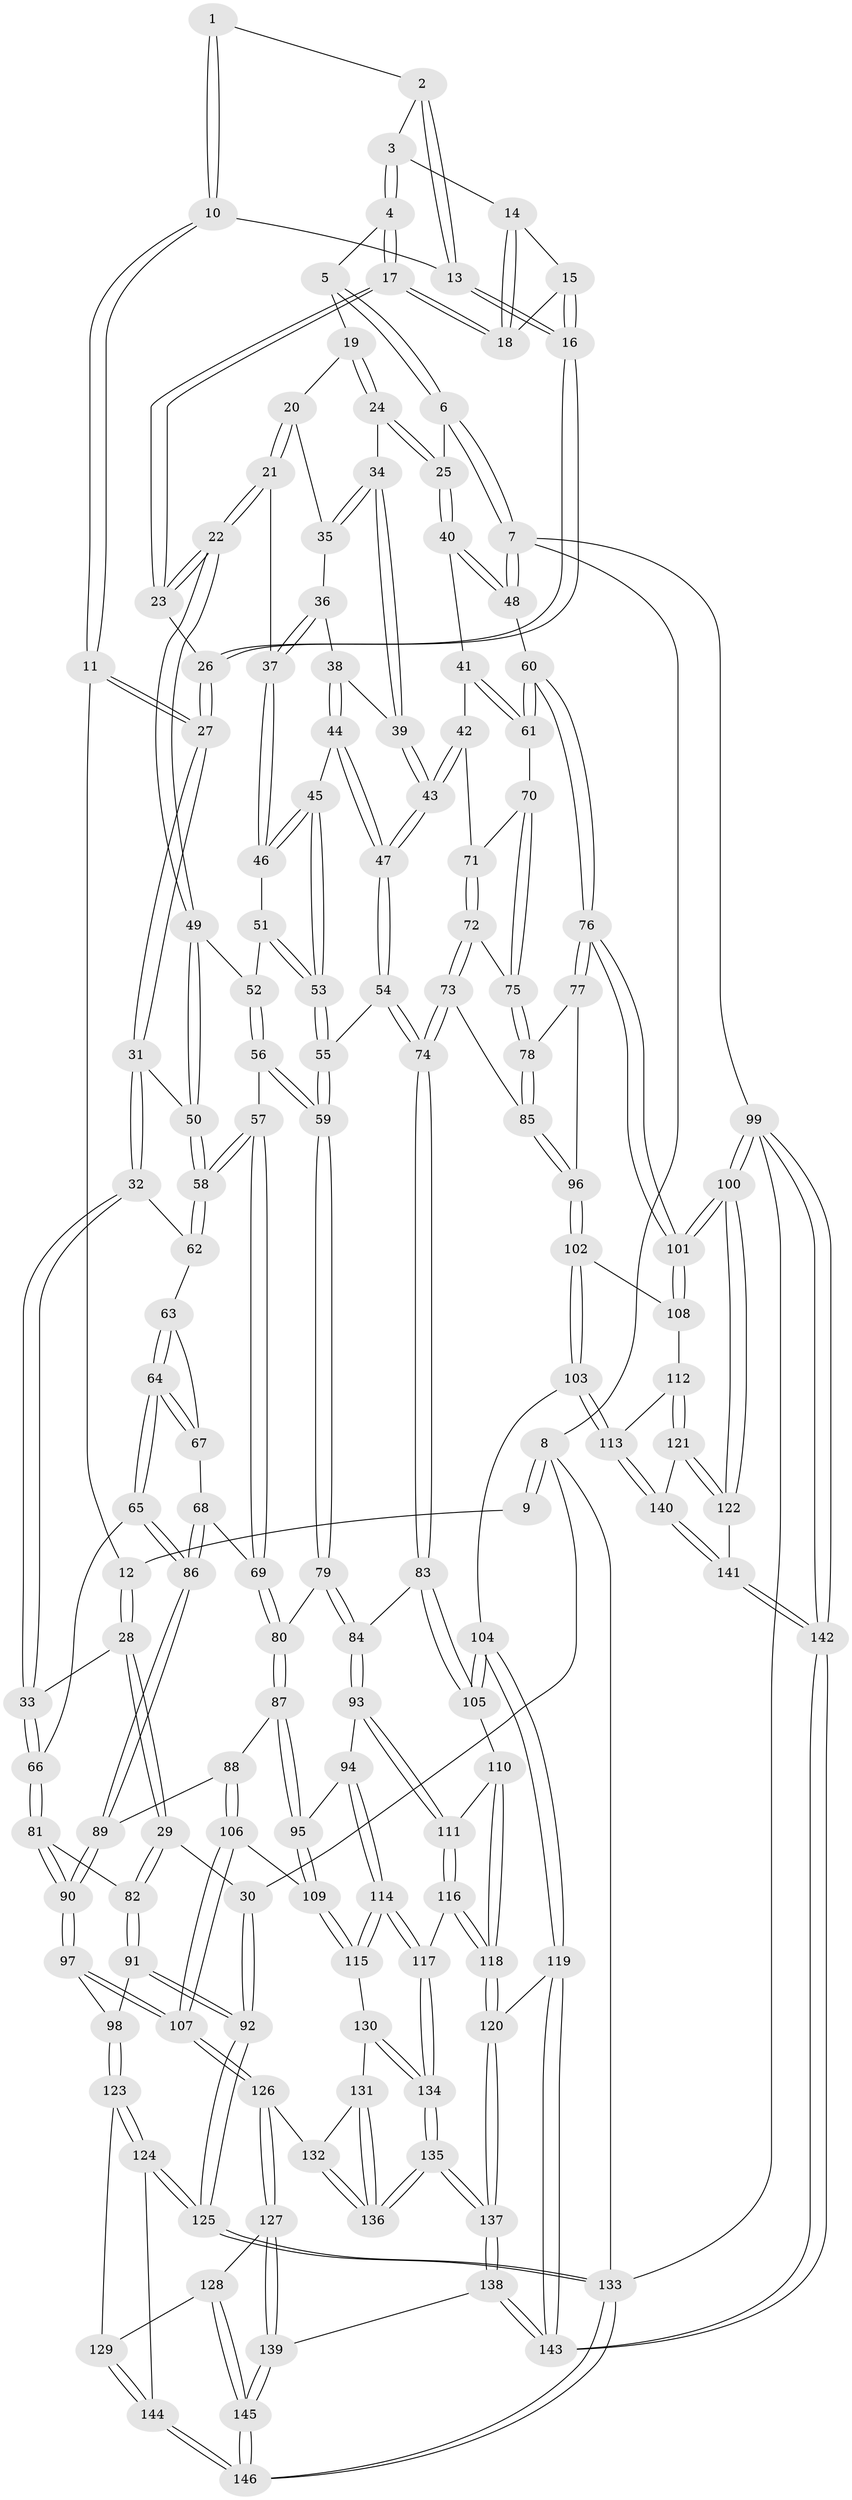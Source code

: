 // coarse degree distribution, {3: 0.17777777777777778, 5: 0.26666666666666666, 4: 0.4666666666666667, 6: 0.08888888888888889}
// Generated by graph-tools (version 1.1) at 2025/52/02/27/25 19:52:39]
// undirected, 146 vertices, 362 edges
graph export_dot {
graph [start="1"]
  node [color=gray90,style=filled];
  1 [pos="+0.21347423412535954+0"];
  2 [pos="+0.37010200798365794+0"];
  3 [pos="+0.4451748399507618+0"];
  4 [pos="+0.5852933535034915+0"];
  5 [pos="+0.637272863255622+0"];
  6 [pos="+1+0"];
  7 [pos="+1+0"];
  8 [pos="+0+0"];
  9 [pos="+0.18056292076877106+0"];
  10 [pos="+0.24019252403003435+0.08531758938161457"];
  11 [pos="+0.23891611036465346+0.08577449559707094"];
  12 [pos="+0.18946134445797025+0.09504461063126753"];
  13 [pos="+0.25977807672969155+0.0831198940028362"];
  14 [pos="+0.4295035705937594+0"];
  15 [pos="+0.3380238966014943+0.09047269567553487"];
  16 [pos="+0.31696255930041073+0.10280251976111297"];
  17 [pos="+0.4770847122647995+0.16737899814366394"];
  18 [pos="+0.4153940023987406+0.11441247735853287"];
  19 [pos="+0.6534390977969525+0"];
  20 [pos="+0.6157705558636147+0.15934604592942428"];
  21 [pos="+0.5130951797628559+0.21528140701520873"];
  22 [pos="+0.502828299957682+0.2178323523233012"];
  23 [pos="+0.48207630687083597+0.19503670236568518"];
  24 [pos="+0.7695629167410701+0.17313816501939178"];
  25 [pos="+0.8554237052401723+0.18475478574520318"];
  26 [pos="+0.32720223650907526+0.21270849050138793"];
  27 [pos="+0.2829232120359153+0.25866664362853287"];
  28 [pos="+0+0.24227389857184772"];
  29 [pos="+0+0.23248873271872733"];
  30 [pos="+0+0.20399986536188236"];
  31 [pos="+0.25174261227447353+0.2990649010171662"];
  32 [pos="+0.24926300924373218+0.30085745034799627"];
  33 [pos="+0.05537783463210886+0.2926051282304106"];
  34 [pos="+0.7584025905964653+0.17967738999234686"];
  35 [pos="+0.6410031539415397+0.17152013543766279"];
  36 [pos="+0.654093963654768+0.23601465525420628"];
  37 [pos="+0.6379972865079396+0.264281344121949"];
  38 [pos="+0.7167347680916647+0.2384487618272688"];
  39 [pos="+0.7299765482322537+0.22890378197623987"];
  40 [pos="+0.8863886605635165+0.233297183873908"];
  41 [pos="+0.8214050380836897+0.3420248465319542"];
  42 [pos="+0.778824163073613+0.37531140868389923"];
  43 [pos="+0.7676980328837072+0.3791087506161404"];
  44 [pos="+0.6714982127254053+0.30512534557765"];
  45 [pos="+0.6596703742233464+0.3009388148773604"];
  46 [pos="+0.6546783109200708+0.2972534514332888"];
  47 [pos="+0.7398366238504543+0.3963656325786392"];
  48 [pos="+1+0.3401001483234123"];
  49 [pos="+0.5002505450978174+0.25488670169192956"];
  50 [pos="+0.4450658967073149+0.3136506012731361"];
  51 [pos="+0.5911360918237005+0.31034644268000766"];
  52 [pos="+0.5170976918785118+0.27865553638712764"];
  53 [pos="+0.6106115787345291+0.3561637670466976"];
  54 [pos="+0.7325002219796052+0.408300228123165"];
  55 [pos="+0.6018912173039046+0.44388255822957906"];
  56 [pos="+0.5641261033272669+0.4423374868611919"];
  57 [pos="+0.4354631115597336+0.4150617127560245"];
  58 [pos="+0.4304888997617042+0.40097683287004476"];
  59 [pos="+0.58089244172187+0.4561577576385918"];
  60 [pos="+1+0.35731639933880405"];
  61 [pos="+0.9720303174569221+0.43692437881077734"];
  62 [pos="+0.28012598672030686+0.35035815954027394"];
  63 [pos="+0.2803414693728893+0.3513331594398719"];
  64 [pos="+0.22834385034682184+0.49996525593447605"];
  65 [pos="+0.1985573816202746+0.5261050589731899"];
  66 [pos="+0.16817209421718493+0.5182493946884017"];
  67 [pos="+0.31867641035432037+0.45371958299931725"];
  68 [pos="+0.3569191990661397+0.48570853784609486"];
  69 [pos="+0.39085845578581996+0.4850707383667709"];
  70 [pos="+0.9449094670851876+0.45611912823388256"];
  71 [pos="+0.8205504631556264+0.4110730071735916"];
  72 [pos="+0.8745208250329402+0.5002158281495309"];
  73 [pos="+0.8038250696128837+0.5877707266060496"];
  74 [pos="+0.788947574713851+0.5893840580032382"];
  75 [pos="+0.9441337181796889+0.45694748432548987"];
  76 [pos="+1+0.44698021111800745"];
  77 [pos="+1+0.5131477263651554"];
  78 [pos="+0.9397673221989468+0.5661805971848455"];
  79 [pos="+0.5753398789740964+0.499836584992977"];
  80 [pos="+0.44211355259336127+0.5561108236964024"];
  81 [pos="+0.11170579418160227+0.5921094012996136"];
  82 [pos="+0.07425616846251136+0.5968769632049835"];
  83 [pos="+0.7722840117667531+0.6042344277589313"];
  84 [pos="+0.6094199583704618+0.5726501868189717"];
  85 [pos="+0.8979969035073323+0.62333596827816"];
  86 [pos="+0.27854405237231367+0.5948572732057847"];
  87 [pos="+0.425868224363881+0.6335270972841774"];
  88 [pos="+0.3411858195216043+0.6366298365237163"];
  89 [pos="+0.2835386820103337+0.6096329604525218"];
  90 [pos="+0.18249797750726868+0.7323887900948651"];
  91 [pos="+0+0.657358520082066"];
  92 [pos="+0+0.6604902531657378"];
  93 [pos="+0.5607694768359887+0.6707063536045508"];
  94 [pos="+0.4659079530144317+0.6631064186540471"];
  95 [pos="+0.4342668803335039+0.6432218359522517"];
  96 [pos="+0.9177449560514415+0.6417541418034576"];
  97 [pos="+0.18143353315875524+0.7385504377206376"];
  98 [pos="+0.13332065753358963+0.7662128259222722"];
  99 [pos="+1+1"];
  100 [pos="+1+0.8857352028755462"];
  101 [pos="+1+0.6865896733232381"];
  102 [pos="+0.9276561253323264+0.6571062754244872"];
  103 [pos="+0.7889613584322107+0.8187887828700732"];
  104 [pos="+0.7815363106344442+0.8147947908300059"];
  105 [pos="+0.7427009625730888+0.738851289991183"];
  106 [pos="+0.3220794004117031+0.7884637084010306"];
  107 [pos="+0.2855448587852644+0.8076385126065149"];
  108 [pos="+0.9368243316386803+0.6649956410145023"];
  109 [pos="+0.36543447040699284+0.7865503484478362"];
  110 [pos="+0.6728835822074958+0.7355916859053377"];
  111 [pos="+0.5626401562019158+0.6740895263870555"];
  112 [pos="+0.9474556796352208+0.7915366681049035"];
  113 [pos="+0.7945097520368215+0.8232259295577468"];
  114 [pos="+0.45496251215275346+0.8173971027354149"];
  115 [pos="+0.4469334972685473+0.8163196166755439"];
  116 [pos="+0.5360537469810664+0.8319691749730191"];
  117 [pos="+0.45657078028893516+0.81854998366848"];
  118 [pos="+0.5570115578535001+0.8500706340892387"];
  119 [pos="+0.6578756908228337+0.8940534647581808"];
  120 [pos="+0.5701719187207428+0.8744560360660806"];
  121 [pos="+1+0.8553484700909815"];
  122 [pos="+1+0.8761600892102986"];
  123 [pos="+0.10454153581937899+0.8198532178126839"];
  124 [pos="+0+0.8414693731498951"];
  125 [pos="+0+0.8266940684384069"];
  126 [pos="+0.2852655591351672+0.8289510105518827"];
  127 [pos="+0.24324702393912107+0.9082793801418806"];
  128 [pos="+0.15529762652511284+0.8990422611111898"];
  129 [pos="+0.1150175634875705+0.8776900586635193"];
  130 [pos="+0.38603745765568825+0.8733769861953913"];
  131 [pos="+0.38110879186283175+0.8749369395461757"];
  132 [pos="+0.30723180563932195+0.8511688949788231"];
  133 [pos="+0+1"];
  134 [pos="+0.4227371544989382+0.9496570177639696"];
  135 [pos="+0.40815014256854354+1"];
  136 [pos="+0.36120946846999274+0.9341002927538239"];
  137 [pos="+0.42320829971793095+1"];
  138 [pos="+0.4223286434845681+1"];
  139 [pos="+0.3192456684563002+1"];
  140 [pos="+0.8434207544257042+0.9503345379773549"];
  141 [pos="+0.8376330653591677+1"];
  142 [pos="+0.7782611018011472+1"];
  143 [pos="+0.7439969691994843+1"];
  144 [pos="+0.07031154695605168+0.9469704582932894"];
  145 [pos="+0.21454769812329808+1"];
  146 [pos="+0.10340178185878571+1"];
  1 -- 2;
  1 -- 10;
  1 -- 10;
  2 -- 3;
  2 -- 13;
  2 -- 13;
  3 -- 4;
  3 -- 4;
  3 -- 14;
  4 -- 5;
  4 -- 17;
  4 -- 17;
  5 -- 6;
  5 -- 6;
  5 -- 19;
  6 -- 7;
  6 -- 7;
  6 -- 25;
  7 -- 8;
  7 -- 48;
  7 -- 48;
  7 -- 99;
  8 -- 9;
  8 -- 9;
  8 -- 30;
  8 -- 133;
  9 -- 12;
  10 -- 11;
  10 -- 11;
  10 -- 13;
  11 -- 12;
  11 -- 27;
  11 -- 27;
  12 -- 28;
  12 -- 28;
  13 -- 16;
  13 -- 16;
  14 -- 15;
  14 -- 18;
  14 -- 18;
  15 -- 16;
  15 -- 16;
  15 -- 18;
  16 -- 26;
  16 -- 26;
  17 -- 18;
  17 -- 18;
  17 -- 23;
  17 -- 23;
  19 -- 20;
  19 -- 24;
  19 -- 24;
  20 -- 21;
  20 -- 21;
  20 -- 35;
  21 -- 22;
  21 -- 22;
  21 -- 37;
  22 -- 23;
  22 -- 23;
  22 -- 49;
  22 -- 49;
  23 -- 26;
  24 -- 25;
  24 -- 25;
  24 -- 34;
  25 -- 40;
  25 -- 40;
  26 -- 27;
  26 -- 27;
  27 -- 31;
  27 -- 31;
  28 -- 29;
  28 -- 29;
  28 -- 33;
  29 -- 30;
  29 -- 82;
  29 -- 82;
  30 -- 92;
  30 -- 92;
  31 -- 32;
  31 -- 32;
  31 -- 50;
  32 -- 33;
  32 -- 33;
  32 -- 62;
  33 -- 66;
  33 -- 66;
  34 -- 35;
  34 -- 35;
  34 -- 39;
  34 -- 39;
  35 -- 36;
  36 -- 37;
  36 -- 37;
  36 -- 38;
  37 -- 46;
  37 -- 46;
  38 -- 39;
  38 -- 44;
  38 -- 44;
  39 -- 43;
  39 -- 43;
  40 -- 41;
  40 -- 48;
  40 -- 48;
  41 -- 42;
  41 -- 61;
  41 -- 61;
  42 -- 43;
  42 -- 43;
  42 -- 71;
  43 -- 47;
  43 -- 47;
  44 -- 45;
  44 -- 47;
  44 -- 47;
  45 -- 46;
  45 -- 46;
  45 -- 53;
  45 -- 53;
  46 -- 51;
  47 -- 54;
  47 -- 54;
  48 -- 60;
  49 -- 50;
  49 -- 50;
  49 -- 52;
  50 -- 58;
  50 -- 58;
  51 -- 52;
  51 -- 53;
  51 -- 53;
  52 -- 56;
  52 -- 56;
  53 -- 55;
  53 -- 55;
  54 -- 55;
  54 -- 74;
  54 -- 74;
  55 -- 59;
  55 -- 59;
  56 -- 57;
  56 -- 59;
  56 -- 59;
  57 -- 58;
  57 -- 58;
  57 -- 69;
  57 -- 69;
  58 -- 62;
  58 -- 62;
  59 -- 79;
  59 -- 79;
  60 -- 61;
  60 -- 61;
  60 -- 76;
  60 -- 76;
  61 -- 70;
  62 -- 63;
  63 -- 64;
  63 -- 64;
  63 -- 67;
  64 -- 65;
  64 -- 65;
  64 -- 67;
  64 -- 67;
  65 -- 66;
  65 -- 86;
  65 -- 86;
  66 -- 81;
  66 -- 81;
  67 -- 68;
  68 -- 69;
  68 -- 86;
  68 -- 86;
  69 -- 80;
  69 -- 80;
  70 -- 71;
  70 -- 75;
  70 -- 75;
  71 -- 72;
  71 -- 72;
  72 -- 73;
  72 -- 73;
  72 -- 75;
  73 -- 74;
  73 -- 74;
  73 -- 85;
  74 -- 83;
  74 -- 83;
  75 -- 78;
  75 -- 78;
  76 -- 77;
  76 -- 77;
  76 -- 101;
  76 -- 101;
  77 -- 78;
  77 -- 96;
  78 -- 85;
  78 -- 85;
  79 -- 80;
  79 -- 84;
  79 -- 84;
  80 -- 87;
  80 -- 87;
  81 -- 82;
  81 -- 90;
  81 -- 90;
  82 -- 91;
  82 -- 91;
  83 -- 84;
  83 -- 105;
  83 -- 105;
  84 -- 93;
  84 -- 93;
  85 -- 96;
  85 -- 96;
  86 -- 89;
  86 -- 89;
  87 -- 88;
  87 -- 95;
  87 -- 95;
  88 -- 89;
  88 -- 106;
  88 -- 106;
  89 -- 90;
  89 -- 90;
  90 -- 97;
  90 -- 97;
  91 -- 92;
  91 -- 92;
  91 -- 98;
  92 -- 125;
  92 -- 125;
  93 -- 94;
  93 -- 111;
  93 -- 111;
  94 -- 95;
  94 -- 114;
  94 -- 114;
  95 -- 109;
  95 -- 109;
  96 -- 102;
  96 -- 102;
  97 -- 98;
  97 -- 107;
  97 -- 107;
  98 -- 123;
  98 -- 123;
  99 -- 100;
  99 -- 100;
  99 -- 142;
  99 -- 142;
  99 -- 133;
  100 -- 101;
  100 -- 101;
  100 -- 122;
  100 -- 122;
  101 -- 108;
  101 -- 108;
  102 -- 103;
  102 -- 103;
  102 -- 108;
  103 -- 104;
  103 -- 113;
  103 -- 113;
  104 -- 105;
  104 -- 105;
  104 -- 119;
  104 -- 119;
  105 -- 110;
  106 -- 107;
  106 -- 107;
  106 -- 109;
  107 -- 126;
  107 -- 126;
  108 -- 112;
  109 -- 115;
  109 -- 115;
  110 -- 111;
  110 -- 118;
  110 -- 118;
  111 -- 116;
  111 -- 116;
  112 -- 113;
  112 -- 121;
  112 -- 121;
  113 -- 140;
  113 -- 140;
  114 -- 115;
  114 -- 115;
  114 -- 117;
  114 -- 117;
  115 -- 130;
  116 -- 117;
  116 -- 118;
  116 -- 118;
  117 -- 134;
  117 -- 134;
  118 -- 120;
  118 -- 120;
  119 -- 120;
  119 -- 143;
  119 -- 143;
  120 -- 137;
  120 -- 137;
  121 -- 122;
  121 -- 122;
  121 -- 140;
  122 -- 141;
  123 -- 124;
  123 -- 124;
  123 -- 129;
  124 -- 125;
  124 -- 125;
  124 -- 144;
  125 -- 133;
  125 -- 133;
  126 -- 127;
  126 -- 127;
  126 -- 132;
  127 -- 128;
  127 -- 139;
  127 -- 139;
  128 -- 129;
  128 -- 145;
  128 -- 145;
  129 -- 144;
  129 -- 144;
  130 -- 131;
  130 -- 134;
  130 -- 134;
  131 -- 132;
  131 -- 136;
  131 -- 136;
  132 -- 136;
  132 -- 136;
  133 -- 146;
  133 -- 146;
  134 -- 135;
  134 -- 135;
  135 -- 136;
  135 -- 136;
  135 -- 137;
  135 -- 137;
  137 -- 138;
  137 -- 138;
  138 -- 139;
  138 -- 143;
  138 -- 143;
  139 -- 145;
  139 -- 145;
  140 -- 141;
  140 -- 141;
  141 -- 142;
  141 -- 142;
  142 -- 143;
  142 -- 143;
  144 -- 146;
  144 -- 146;
  145 -- 146;
  145 -- 146;
}
